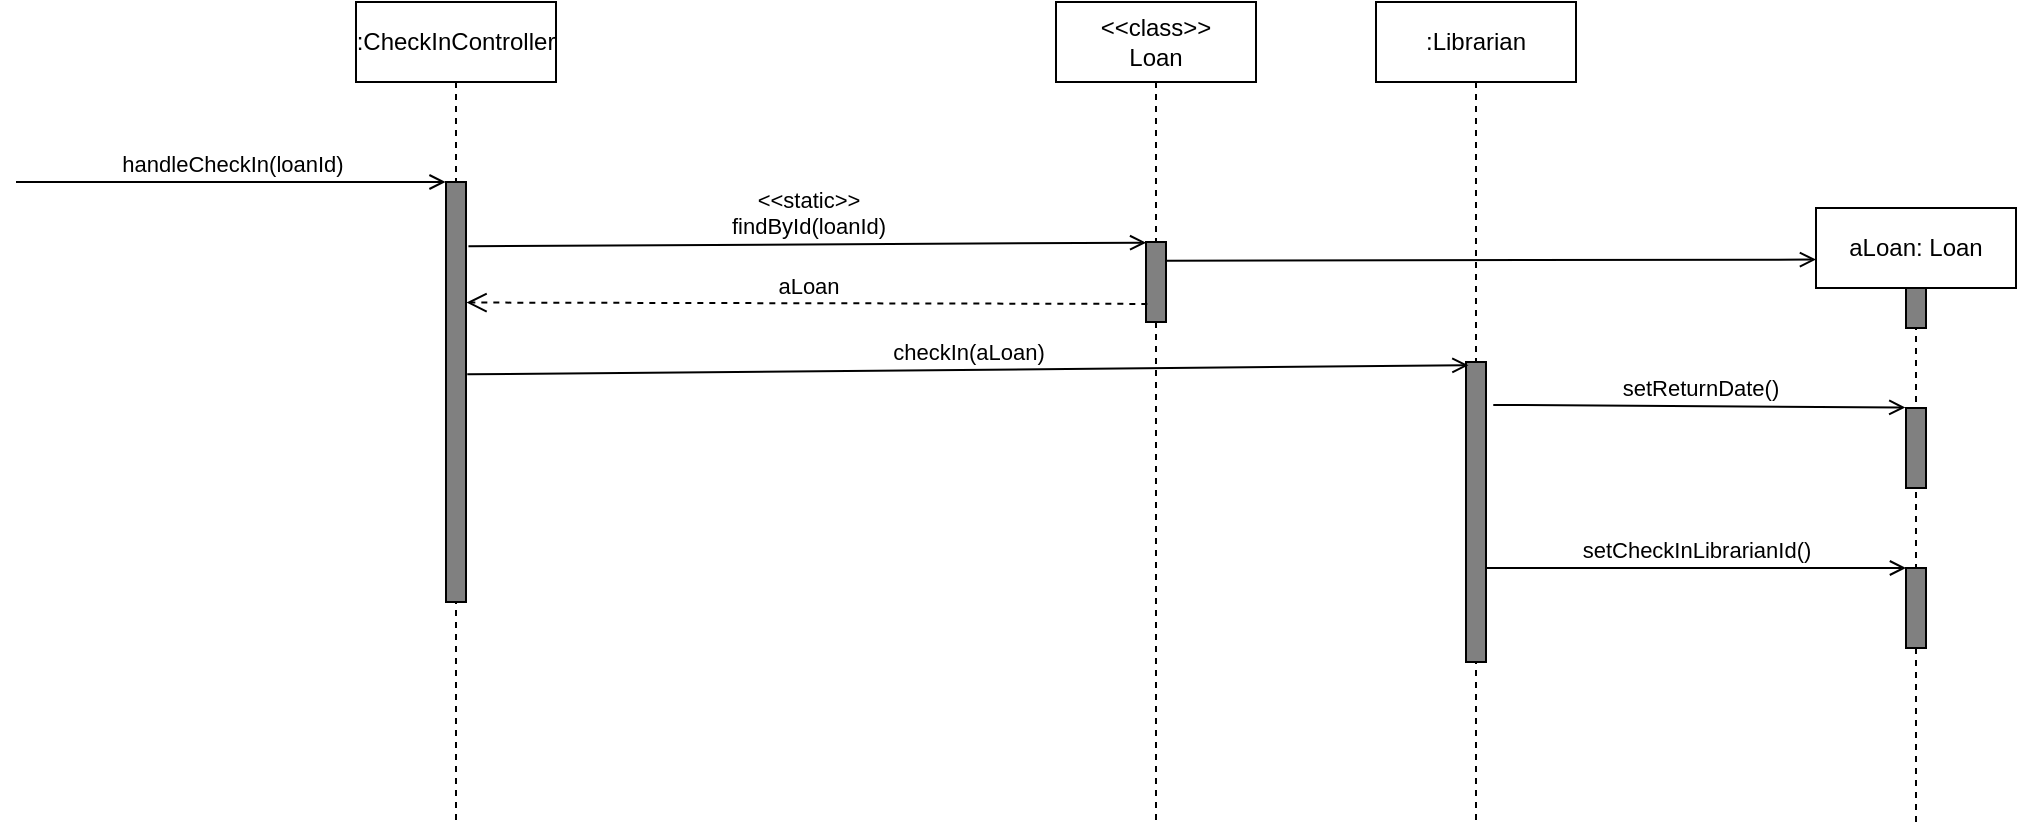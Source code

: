 <mxfile>
    <diagram id="lsu7tZ-5wyPX_rLPxJTI" name="checkin">
        <mxGraphModel dx="1245" dy="573" grid="1" gridSize="10" guides="1" tooltips="1" connect="1" arrows="1" fold="1" page="0" pageScale="1" pageWidth="1169" pageHeight="827" background="#ffffff" math="0" shadow="0">
            <root>
                <mxCell id="0"/>
                <mxCell id="1" parent="0"/>
                <mxCell id="EVbKOUU6559SmoUKZ8n5-3" value="&amp;lt;&amp;lt;class&amp;gt;&amp;gt;&lt;br&gt;Loan" style="shape=umlLifeline;perimeter=lifelinePerimeter;whiteSpace=wrap;html=1;container=1;collapsible=0;recursiveResize=0;outlineConnect=0;fillColor=none;" parent="1" vertex="1">
                    <mxGeometry x="570" y="150" width="100" height="410" as="geometry"/>
                </mxCell>
                <mxCell id="7IWd7xvV8XiRp6V7sCf0-1" value="" style="html=1;points=[];perimeter=orthogonalPerimeter;fillColor=#808080;" parent="EVbKOUU6559SmoUKZ8n5-3" vertex="1">
                    <mxGeometry x="45" y="120" width="10" height="40" as="geometry"/>
                </mxCell>
                <mxCell id="EVbKOUU6559SmoUKZ8n5-5" value=":CheckInController" style="shape=umlLifeline;perimeter=lifelinePerimeter;whiteSpace=wrap;html=1;container=1;collapsible=0;recursiveResize=0;outlineConnect=0;fillColor=none;" parent="1" vertex="1">
                    <mxGeometry x="220" y="150" width="100" height="410" as="geometry"/>
                </mxCell>
                <mxCell id="EVbKOUU6559SmoUKZ8n5-6" value="" style="html=1;points=[];perimeter=orthogonalPerimeter;fillColor=#808080;" parent="EVbKOUU6559SmoUKZ8n5-5" vertex="1">
                    <mxGeometry x="45" y="90" width="10" height="210" as="geometry"/>
                </mxCell>
                <mxCell id="7vXhohfvbYViJ-qTs98m-1" value=":Librarian" style="shape=umlLifeline;perimeter=lifelinePerimeter;whiteSpace=wrap;html=1;container=1;collapsible=0;recursiveResize=0;outlineConnect=0;fillColor=none;" parent="1" vertex="1">
                    <mxGeometry x="730" y="150" width="100" height="410" as="geometry"/>
                </mxCell>
                <mxCell id="7vXhohfvbYViJ-qTs98m-2" value="" style="html=1;points=[];perimeter=orthogonalPerimeter;fillColor=#808080;" parent="7vXhohfvbYViJ-qTs98m-1" vertex="1">
                    <mxGeometry x="45" y="180" width="10" height="150" as="geometry"/>
                </mxCell>
                <mxCell id="7vXhohfvbYViJ-qTs98m-3" value="aLoan: Loan" style="shape=umlLifeline;perimeter=lifelinePerimeter;whiteSpace=wrap;html=1;container=1;collapsible=0;recursiveResize=0;outlineConnect=0;fillColor=none;" parent="1" vertex="1">
                    <mxGeometry x="950" y="253" width="100" height="307" as="geometry"/>
                </mxCell>
                <mxCell id="7vXhohfvbYViJ-qTs98m-4" value="" style="html=1;points=[];perimeter=orthogonalPerimeter;fillColor=#808080;" parent="7vXhohfvbYViJ-qTs98m-3" vertex="1">
                    <mxGeometry x="45" y="40" width="10" height="20" as="geometry"/>
                </mxCell>
                <mxCell id="RpeiVEMbx6OwtMUsFMDf-9" style="edgeStyle=none;html=1;" parent="7vXhohfvbYViJ-qTs98m-3" source="RpeiVEMbx6OwtMUsFMDf-4" target="7vXhohfvbYViJ-qTs98m-3" edge="1">
                    <mxGeometry relative="1" as="geometry"/>
                </mxCell>
                <mxCell id="RpeiVEMbx6OwtMUsFMDf-4" value="" style="html=1;points=[];perimeter=orthogonalPerimeter;fillColor=#808080;" parent="7vXhohfvbYViJ-qTs98m-3" vertex="1">
                    <mxGeometry x="45" y="100" width="10" height="40" as="geometry"/>
                </mxCell>
                <mxCell id="RpeiVEMbx6OwtMUsFMDf-5" value="" style="html=1;points=[];perimeter=orthogonalPerimeter;fillColor=#808080;" parent="7vXhohfvbYViJ-qTs98m-3" vertex="1">
                    <mxGeometry x="45" y="180" width="10" height="40" as="geometry"/>
                </mxCell>
                <mxCell id="5jDFTxrKPCFwXKo18iMx-1" value="handleCheckIn(loanId)" style="html=1;verticalAlign=bottom;labelBackgroundColor=none;endArrow=open;endFill=0;entryX=-0.019;entryY=0;entryDx=0;entryDy=0;entryPerimeter=0;" parent="1" target="EVbKOUU6559SmoUKZ8n5-6" edge="1">
                    <mxGeometry width="160" relative="1" as="geometry">
                        <mxPoint x="50" y="240" as="sourcePoint"/>
                        <mxPoint x="260" y="240" as="targetPoint"/>
                    </mxGeometry>
                </mxCell>
                <mxCell id="5jDFTxrKPCFwXKo18iMx-2" value="&amp;lt;&amp;lt;static&amp;gt;&amp;gt;&lt;br&gt;findById(loanId)" style="html=1;verticalAlign=bottom;labelBackgroundColor=none;endArrow=open;endFill=0;exitX=1.123;exitY=0.153;exitDx=0;exitDy=0;exitPerimeter=0;entryX=0.008;entryY=0.008;entryDx=0;entryDy=0;entryPerimeter=0;" parent="1" source="EVbKOUU6559SmoUKZ8n5-6" target="7IWd7xvV8XiRp6V7sCf0-1" edge="1">
                    <mxGeometry x="0.0" width="160" relative="1" as="geometry">
                        <mxPoint x="505" y="260" as="sourcePoint"/>
                        <mxPoint x="610" y="270" as="targetPoint"/>
                        <mxPoint as="offset"/>
                    </mxGeometry>
                </mxCell>
                <mxCell id="RpeiVEMbx6OwtMUsFMDf-1" value="aLoan" style="endArrow=open;startArrow=none;endFill=0;startFill=0;endSize=8;html=1;verticalAlign=bottom;dashed=1;labelBackgroundColor=none;exitX=0.067;exitY=0.774;exitDx=0;exitDy=0;exitPerimeter=0;entryX=1.026;entryY=0.287;entryDx=0;entryDy=0;entryPerimeter=0;" parent="1" source="7IWd7xvV8XiRp6V7sCf0-1" target="EVbKOUU6559SmoUKZ8n5-6" edge="1">
                    <mxGeometry x="0.0" width="160" relative="1" as="geometry">
                        <mxPoint x="601.01" y="338.98" as="sourcePoint"/>
                        <mxPoint x="290" y="300" as="targetPoint"/>
                        <mxPoint as="offset"/>
                    </mxGeometry>
                </mxCell>
                <mxCell id="RpeiVEMbx6OwtMUsFMDf-3" value="checkIn(aLoan)" style="html=1;verticalAlign=bottom;labelBackgroundColor=none;endArrow=open;endFill=0;exitX=1.064;exitY=0.458;exitDx=0;exitDy=0;exitPerimeter=0;entryX=0.122;entryY=0.011;entryDx=0;entryDy=0;entryPerimeter=0;" parent="1" source="EVbKOUU6559SmoUKZ8n5-6" target="7vXhohfvbYViJ-qTs98m-2" edge="1">
                    <mxGeometry x="0.0" width="160" relative="1" as="geometry">
                        <mxPoint x="310.0" y="344.66" as="sourcePoint"/>
                        <mxPoint x="651.69" y="344.66" as="targetPoint"/>
                        <mxPoint as="offset"/>
                    </mxGeometry>
                </mxCell>
                <mxCell id="RpeiVEMbx6OwtMUsFMDf-6" value="setReturnDate()" style="html=1;verticalAlign=bottom;labelBackgroundColor=none;endArrow=open;endFill=0;exitX=1.364;exitY=0.303;exitDx=0;exitDy=0;exitPerimeter=0;entryX=-0.034;entryY=-0.006;entryDx=0;entryDy=0;entryPerimeter=0;" parent="1" edge="1" target="RpeiVEMbx6OwtMUsFMDf-4">
                    <mxGeometry x="0.0" width="160" relative="1" as="geometry">
                        <mxPoint x="788.64" y="351.45" as="sourcePoint"/>
                        <mxPoint x="995.0" y="351.45" as="targetPoint"/>
                        <mxPoint as="offset"/>
                    </mxGeometry>
                </mxCell>
                <mxCell id="RpeiVEMbx6OwtMUsFMDf-8" value="setCheckInLibrarianId()" style="html=1;verticalAlign=bottom;labelBackgroundColor=none;endArrow=open;endFill=0;" parent="1" source="7vXhohfvbYViJ-qTs98m-2" target="RpeiVEMbx6OwtMUsFMDf-5" edge="1">
                    <mxGeometry x="0.0" width="160" relative="1" as="geometry">
                        <mxPoint x="795.0" y="375.0" as="sourcePoint"/>
                        <mxPoint x="1009.5" y="375.0" as="targetPoint"/>
                        <mxPoint as="offset"/>
                    </mxGeometry>
                </mxCell>
                <mxCell id="7IWd7xvV8XiRp6V7sCf0-4" value="" style="html=1;verticalAlign=bottom;labelBackgroundColor=none;endArrow=open;endFill=0;entryX=0;entryY=0.084;entryDx=0;entryDy=0;entryPerimeter=0;exitX=1.035;exitY=0.234;exitDx=0;exitDy=0;exitPerimeter=0;" parent="1" target="7vXhohfvbYViJ-qTs98m-3" edge="1" source="7IWd7xvV8XiRp6V7sCf0-1">
                    <mxGeometry x="0.0" width="160" relative="1" as="geometry">
                        <mxPoint x="627" y="279" as="sourcePoint"/>
                        <mxPoint x="907" y="279" as="targetPoint"/>
                        <mxPoint as="offset"/>
                    </mxGeometry>
                </mxCell>
            </root>
        </mxGraphModel>
    </diagram>
    <diagram id="N1B3kwWEVHR4gYJH-Rly" name="create-vendor">
        <mxGraphModel dx="1245" dy="573" grid="1" gridSize="10" guides="1" tooltips="1" connect="1" arrows="1" fold="1" page="0" pageScale="1" pageWidth="1169" pageHeight="827" background="#ffffff" math="0" shadow="0">
            <root>
                <mxCell id="0"/>
                <mxCell id="1" parent="0"/>
                <mxCell id="OqdK08sEV30AsIpZdQsm-2" value=":VendorController" style="shape=umlLifeline;perimeter=lifelinePerimeter;whiteSpace=wrap;html=1;container=1;collapsible=0;recursiveResize=0;outlineConnect=0;" parent="1" vertex="1">
                    <mxGeometry x="350" y="100" width="100" height="700" as="geometry"/>
                </mxCell>
                <mxCell id="OqdK08sEV30AsIpZdQsm-3" value="" style="html=1;points=[];perimeter=orthogonalPerimeter;fillColor=#808080;" parent="OqdK08sEV30AsIpZdQsm-2" vertex="1">
                    <mxGeometry x="45" y="90" width="10" height="570" as="geometry"/>
                </mxCell>
                <mxCell id="GStYAvvnpQxeLRDFX3Wr-1" value="createVendor()" style="html=1;verticalAlign=bottom;labelBackgroundColor=none;endArrow=open;endFill=0;entryX=0.527;entryY=0;entryDx=0;entryDy=0;entryPerimeter=0;" parent="OqdK08sEV30AsIpZdQsm-2" edge="1">
                    <mxGeometry width="160" relative="1" as="geometry">
                        <mxPoint x="-175.27" y="90" as="sourcePoint"/>
                        <mxPoint x="45" y="90" as="targetPoint"/>
                    </mxGeometry>
                </mxCell>
                <mxCell id="OqdK08sEV30AsIpZdQsm-6" value=":VendorForm" style="shape=umlLifeline;perimeter=lifelinePerimeter;whiteSpace=wrap;html=1;container=1;collapsible=0;recursiveResize=0;outlineConnect=0;" parent="1" vertex="1">
                    <mxGeometry x="680" y="100" width="100" height="700" as="geometry"/>
                </mxCell>
                <mxCell id="OqdK08sEV30AsIpZdQsm-7" value="" style="html=1;points=[];perimeter=orthogonalPerimeter;fillColor=#808080;" parent="OqdK08sEV30AsIpZdQsm-6" vertex="1">
                    <mxGeometry x="45" y="100" width="10" height="40" as="geometry"/>
                </mxCell>
                <mxCell id="O9oHeqppPchUJ7tnU1ej-2" value="" style="html=1;points=[];perimeter=orthogonalPerimeter;fillColor=#808080;" parent="OqdK08sEV30AsIpZdQsm-6" vertex="1">
                    <mxGeometry x="45" y="180" width="10" height="40" as="geometry"/>
                </mxCell>
                <mxCell id="O9oHeqppPchUJ7tnU1ej-3" value="" style="html=1;points=[];perimeter=orthogonalPerimeter;fillColor=#808080;" parent="OqdK08sEV30AsIpZdQsm-6" vertex="1">
                    <mxGeometry x="45" y="620" width="10" height="40" as="geometry"/>
                </mxCell>
                <mxCell id="O9oHeqppPchUJ7tnU1ej-4" value="" style="html=1;points=[];perimeter=orthogonalPerimeter;fillColor=#808080;" parent="OqdK08sEV30AsIpZdQsm-6" vertex="1">
                    <mxGeometry x="45" y="260.51" width="10" height="40" as="geometry"/>
                </mxCell>
                <mxCell id="O9oHeqppPchUJ7tnU1ej-5" value="getContactPerson()" style="html=1;verticalAlign=bottom;labelBackgroundColor=none;endArrow=open;endFill=0;exitX=1.036;exitY=0.157;exitDx=0;exitDy=0;exitPerimeter=0;entryX=0.068;entryY=0.004;entryDx=0;entryDy=0;entryPerimeter=0;" parent="OqdK08sEV30AsIpZdQsm-6" target="O9oHeqppPchUJ7tnU1ej-4" edge="1">
                    <mxGeometry x="-0.001" width="160" relative="1" as="geometry">
                        <mxPoint x="-274.64" y="260" as="sourcePoint"/>
                        <mxPoint x="-30" y="259.51" as="targetPoint"/>
                        <mxPoint as="offset"/>
                    </mxGeometry>
                </mxCell>
                <mxCell id="OqdK08sEV30AsIpZdQsm-8" value="&amp;lt;&amp;lt;class&amp;gt;&amp;gt;&lt;br&gt;Vendor" style="shape=umlLifeline;perimeter=lifelinePerimeter;whiteSpace=wrap;html=1;container=1;collapsible=0;recursiveResize=0;outlineConnect=0;" parent="1" vertex="1">
                    <mxGeometry x="805" y="100" width="100" height="700" as="geometry"/>
                </mxCell>
                <mxCell id="OqdK08sEV30AsIpZdQsm-9" value="" style="html=1;points=[];perimeter=orthogonalPerimeter;fillColor=#808080;" parent="OqdK08sEV30AsIpZdQsm-8" vertex="1">
                    <mxGeometry x="45" y="480" width="10" height="40" as="geometry"/>
                </mxCell>
                <mxCell id="GStYAvvnpQxeLRDFX3Wr-2" value="getEmail()" style="html=1;verticalAlign=bottom;labelBackgroundColor=none;endArrow=open;endFill=0;entryX=0.027;entryY=0.034;entryDx=0;entryDy=0;entryPerimeter=0;exitX=1.028;exitY=0.021;exitDx=0;exitDy=0;exitPerimeter=0;" parent="1" source="OqdK08sEV30AsIpZdQsm-3" target="OqdK08sEV30AsIpZdQsm-7" edge="1">
                    <mxGeometry width="160" relative="1" as="geometry">
                        <mxPoint x="410" y="201" as="sourcePoint"/>
                        <mxPoint x="630.27" y="210" as="targetPoint"/>
                    </mxGeometry>
                </mxCell>
                <mxCell id="GStYAvvnpQxeLRDFX3Wr-3" value="getVendorName()" style="html=1;verticalAlign=bottom;labelBackgroundColor=none;endArrow=open;endFill=0;exitX=1.036;exitY=0.157;exitDx=0;exitDy=0;exitPerimeter=0;entryX=0.068;entryY=0.004;entryDx=0;entryDy=0;entryPerimeter=0;" parent="1" source="OqdK08sEV30AsIpZdQsm-3" target="O9oHeqppPchUJ7tnU1ej-2" edge="1">
                    <mxGeometry width="160" relative="1" as="geometry">
                        <mxPoint x="410" y="280" as="sourcePoint"/>
                        <mxPoint x="650" y="279" as="targetPoint"/>
                    </mxGeometry>
                </mxCell>
                <mxCell id="UR0-RT7Mdm2EMhcAfBlw-1" value="vendorEmail" style="endArrow=open;startArrow=none;endFill=0;startFill=0;endSize=8;html=1;verticalAlign=bottom;dashed=1;labelBackgroundColor=none;exitX=-0.132;exitY=0.974;exitDx=0;exitDy=0;exitPerimeter=0;entryX=1.036;entryY=0.088;entryDx=0;entryDy=0;entryPerimeter=0;" parent="1" source="OqdK08sEV30AsIpZdQsm-7" target="OqdK08sEV30AsIpZdQsm-3" edge="1">
                    <mxGeometry x="0.0" width="160" relative="1" as="geometry">
                        <mxPoint x="700" y="240" as="sourcePoint"/>
                        <mxPoint x="410" y="240.0" as="targetPoint"/>
                        <mxPoint as="offset"/>
                    </mxGeometry>
                </mxCell>
                <mxCell id="UR0-RT7Mdm2EMhcAfBlw-2" value="vendorName" style="endArrow=open;startArrow=none;endFill=0;startFill=0;endSize=8;html=1;verticalAlign=bottom;dashed=1;labelBackgroundColor=none;exitX=0.148;exitY=1.024;exitDx=0;exitDy=0;exitPerimeter=0;entryX=1.084;entryY=0.227;entryDx=0;entryDy=0;entryPerimeter=0;" parent="1" source="O9oHeqppPchUJ7tnU1ej-2" edge="1" target="OqdK08sEV30AsIpZdQsm-3">
                    <mxGeometry x="0.0" width="160" relative="1" as="geometry">
                        <mxPoint x="630.0" y="320" as="sourcePoint"/>
                        <mxPoint x="410" y="320" as="targetPoint"/>
                        <mxPoint as="offset"/>
                    </mxGeometry>
                </mxCell>
                <mxCell id="UR0-RT7Mdm2EMhcAfBlw-3" value="newVendor: Vendor" style="shape=umlLifeline;perimeter=lifelinePerimeter;whiteSpace=wrap;html=1;container=1;collapsible=0;recursiveResize=0;outlineConnect=0;" parent="1" vertex="1">
                    <mxGeometry x="600" y="430" width="100" height="370" as="geometry"/>
                </mxCell>
                <mxCell id="UR0-RT7Mdm2EMhcAfBlw-4" value="" style="html=1;points=[];perimeter=orthogonalPerimeter;fillColor=#808080;" parent="UR0-RT7Mdm2EMhcAfBlw-3" vertex="1">
                    <mxGeometry x="45" y="40" width="10" height="70" as="geometry"/>
                </mxCell>
                <mxCell id="UR0-RT7Mdm2EMhcAfBlw-5" value="Vendor (vendorEmail,&lt;br&gt;&amp;nbsp;vendorName, contactPerson)" style="html=1;verticalAlign=bottom;labelBackgroundColor=none;endArrow=open;endFill=0;exitX=1.105;exitY=0.466;exitDx=0;exitDy=0;exitPerimeter=0;entryX=-0.008;entryY=0.07;entryDx=0;entryDy=0;entryPerimeter=0;" parent="1" source="OqdK08sEV30AsIpZdQsm-3" target="UR0-RT7Mdm2EMhcAfBlw-3" edge="1">
                    <mxGeometry x="0.003" width="160" relative="1" as="geometry">
                        <mxPoint x="410" y="390" as="sourcePoint"/>
                        <mxPoint x="590" y="456" as="targetPoint"/>
                        <mxPoint as="offset"/>
                    </mxGeometry>
                </mxCell>
                <mxCell id="UR0-RT7Mdm2EMhcAfBlw-7" value="&lt;span style=&quot;font-size: 12px;&quot;&gt;newVendor&lt;/span&gt;" style="endArrow=open;startArrow=none;endFill=0;startFill=0;endSize=8;html=1;verticalAlign=bottom;dashed=1;labelBackgroundColor=none;exitX=-0.155;exitY=0.97;exitDx=0;exitDy=0;exitPerimeter=0;entryX=1.133;entryY=0.608;entryDx=0;entryDy=0;entryPerimeter=0;" parent="1" source="UR0-RT7Mdm2EMhcAfBlw-4" target="OqdK08sEV30AsIpZdQsm-3" edge="1">
                    <mxGeometry x="0.003" width="160" relative="1" as="geometry">
                        <mxPoint x="630.0" y="480" as="sourcePoint"/>
                        <mxPoint x="410" y="480" as="targetPoint"/>
                        <mxPoint as="offset"/>
                    </mxGeometry>
                </mxCell>
                <mxCell id="UR0-RT7Mdm2EMhcAfBlw-8" value="&amp;lt;&amp;lt;static&amp;gt;&amp;gt;&lt;br&gt;save(newVendor)" style="html=1;verticalAlign=bottom;labelBackgroundColor=none;endArrow=open;endFill=0;entryX=-0.061;entryY=0.016;entryDx=0;entryDy=0;entryPerimeter=0;exitX=1.039;exitY=0.689;exitDx=0;exitDy=0;exitPerimeter=0;" parent="1" source="OqdK08sEV30AsIpZdQsm-3" target="OqdK08sEV30AsIpZdQsm-9" edge="1">
                    <mxGeometry x="0.003" width="160" relative="1" as="geometry">
                        <mxPoint x="450" y="560.0" as="sourcePoint"/>
                        <mxPoint x="560.0" y="560.0" as="targetPoint"/>
                        <mxPoint as="offset"/>
                    </mxGeometry>
                </mxCell>
                <mxCell id="O9oHeqppPchUJ7tnU1ej-1" value="clearForm()" style="html=1;verticalAlign=bottom;labelBackgroundColor=none;endArrow=open;endFill=0;entryX=-0.088;entryY=0.02;entryDx=0;entryDy=0;entryPerimeter=0;exitX=1.133;exitY=0.929;exitDx=0;exitDy=0;exitPerimeter=0;" parent="1" source="OqdK08sEV30AsIpZdQsm-3" target="O9oHeqppPchUJ7tnU1ej-3" edge="1">
                    <mxGeometry width="160" relative="1" as="geometry">
                        <mxPoint x="439.73" y="720" as="sourcePoint"/>
                        <mxPoint x="660" y="720" as="targetPoint"/>
                    </mxGeometry>
                </mxCell>
                <mxCell id="O9oHeqppPchUJ7tnU1ej-6" value="contactPerson" style="endArrow=open;startArrow=none;endFill=0;startFill=0;endSize=8;html=1;verticalAlign=bottom;dashed=1;labelBackgroundColor=none;exitX=0.148;exitY=1.024;exitDx=0;exitDy=0;exitPerimeter=0;entryX=1.084;entryY=0.37;entryDx=0;entryDy=0;entryPerimeter=0;" parent="1" source="O9oHeqppPchUJ7tnU1ej-4" edge="1" target="OqdK08sEV30AsIpZdQsm-3">
                    <mxGeometry x="0.0" width="160" relative="1" as="geometry">
                        <mxPoint x="630.0" y="400.51" as="sourcePoint"/>
                        <mxPoint x="410" y="400.51" as="targetPoint"/>
                        <mxPoint as="offset"/>
                    </mxGeometry>
                </mxCell>
            </root>
        </mxGraphModel>
    </diagram>
    <diagram id="MPEoFik_bNeqSjJtSBp8" name="pay-fine">
        <mxGraphModel dx="854" dy="393" grid="1" gridSize="10" guides="1" tooltips="1" connect="1" arrows="1" fold="1" page="0" pageScale="1" pageWidth="1169" pageHeight="827" background="#ffffff" math="0" shadow="0">
            <root>
                <mxCell id="0"/>
                <mxCell id="1" parent="0"/>
                <mxCell id="46" value="alt" style="shape=umlFrame;tabWidth=110;tabHeight=30;tabPosition=left;html=1;boundedLbl=1;labelInHeader=1;width=80;height=30;fillColor=none;" parent="1" vertex="1">
                    <mxGeometry x="280" y="420" width="570" height="250" as="geometry"/>
                </mxCell>
                <mxCell id="47" value="[fineAmount &gt; 0]" style="text;fillColor=none;" parent="46" vertex="1">
                    <mxGeometry width="100" height="20" relative="1" as="geometry">
                        <mxPoint y="40" as="offset"/>
                    </mxGeometry>
                </mxCell>
                <mxCell id="48" value="[else]" style="line;strokeWidth=1;dashed=1;labelPosition=center;verticalLabelPosition=bottom;align=left;verticalAlign=top;spacingLeft=20;spacingTop=15;fillColor=none;" parent="46" vertex="1">
                    <mxGeometry y="125" width="570" height="10" as="geometry"/>
                </mxCell>
                <mxCell id="21" value="aLoan: Loan" style="shape=umlLifeline;perimeter=lifelinePerimeter;whiteSpace=wrap;html=1;container=1;collapsible=0;recursiveResize=0;outlineConnect=0;fillColor=none;" parent="1" vertex="1">
                    <mxGeometry x="560" y="120" width="100" height="570" as="geometry"/>
                </mxCell>
                <mxCell id="22" value="" style="html=1;points=[];perimeter=orthogonalPerimeter;fillColor=#808080;" parent="21" vertex="1">
                    <mxGeometry x="45" y="110" width="10" height="30" as="geometry"/>
                </mxCell>
                <mxCell id="31" value="" style="html=1;points=[];perimeter=orthogonalPerimeter;fillColor=#808080;" parent="21" vertex="1">
                    <mxGeometry x="45" y="190.12" width="10" height="30" as="geometry"/>
                </mxCell>
                <mxCell id="33" value="loanId" style="endArrow=open;startArrow=none;endFill=0;startFill=0;endSize=8;html=1;verticalAlign=bottom;dashed=1;labelBackgroundColor=none;exitX=0.001;exitY=0.862;exitDx=0;exitDy=0;exitPerimeter=0;" parent="21" target="24" edge="1">
                    <mxGeometry width="160" relative="1" as="geometry">
                        <mxPoint x="41.01" y="218.98" as="sourcePoint"/>
                        <mxPoint x="-154" y="219.12" as="targetPoint"/>
                    </mxGeometry>
                </mxCell>
                <mxCell id="34" value="" style="html=1;points=[];perimeter=orthogonalPerimeter;fillColor=#808080;" parent="21" vertex="1">
                    <mxGeometry x="45" y="260.12" width="10" height="30" as="geometry"/>
                </mxCell>
                <mxCell id="36" value="amountDue" style="endArrow=open;startArrow=none;endFill=0;startFill=0;endSize=8;html=1;verticalAlign=bottom;dashed=1;labelBackgroundColor=none;exitX=0.001;exitY=0.862;exitDx=0;exitDy=0;exitPerimeter=0;" parent="21" target="24" edge="1">
                    <mxGeometry width="160" relative="1" as="geometry">
                        <mxPoint x="41.01" y="288.98" as="sourcePoint"/>
                        <mxPoint x="-154" y="289.12" as="targetPoint"/>
                    </mxGeometry>
                </mxCell>
                <mxCell id="41" value="Fine(fineAmount, loanId, amountDue)&amp;nbsp;" style="html=1;verticalAlign=bottom;labelBackgroundColor=none;endArrow=open;endFill=0;entryX=0.481;entryY=-0.004;entryDx=0;entryDy=0;entryPerimeter=0;exitX=0.94;exitY=0.541;exitDx=0;exitDy=0;exitPerimeter=0;" parent="21" edge="1">
                    <mxGeometry width="160" relative="1" as="geometry">
                        <mxPoint x="-120.6" y="331.68" as="sourcePoint"/>
                        <mxPoint x="100.0" y="332.0" as="targetPoint"/>
                        <Array as="points">
                            <mxPoint x="70" y="332"/>
                        </Array>
                    </mxGeometry>
                </mxCell>
                <mxCell id="45" value="amountDue" style="endArrow=open;startArrow=none;endFill=0;startFill=0;endSize=8;html=1;verticalAlign=bottom;dashed=1;labelBackgroundColor=none;exitX=0.001;exitY=0.862;exitDx=0;exitDy=0;exitPerimeter=0;entryX=1.047;entryY=0.662;entryDx=0;entryDy=0;entryPerimeter=0;" parent="21" target="24" edge="1">
                    <mxGeometry width="160" relative="1" as="geometry">
                        <mxPoint x="148" y="410.0" as="sourcePoint"/>
                        <mxPoint x="-48.01" y="410.0" as="targetPoint"/>
                    </mxGeometry>
                </mxCell>
                <mxCell id="23" value=":Patron" style="shape=umlLifeline;perimeter=lifelinePerimeter;whiteSpace=wrap;html=1;container=1;collapsible=0;recursiveResize=0;outlineConnect=0;fillColor=none;" parent="1" vertex="1">
                    <mxGeometry x="350" y="120" width="170" height="570" as="geometry"/>
                </mxCell>
                <mxCell id="24" value="" style="html=1;points=[];perimeter=orthogonalPerimeter;fillColor=#808080;" parent="23" vertex="1">
                    <mxGeometry x="80" y="90" width="10" height="480" as="geometry"/>
                </mxCell>
                <mxCell id="27" value="payFine(aLoan)" style="html=1;verticalAlign=bottom;labelBackgroundColor=none;endArrow=open;endFill=0;entryX=-0.187;entryY=0.005;entryDx=0;entryDy=0;entryPerimeter=0;" parent="1" target="24" edge="1">
                    <mxGeometry width="160" relative="1" as="geometry">
                        <mxPoint x="280" y="212" as="sourcePoint"/>
                        <mxPoint x="380" y="210" as="targetPoint"/>
                    </mxGeometry>
                </mxCell>
                <mxCell id="28" value="getFinesPaid()" style="html=1;verticalAlign=bottom;labelBackgroundColor=none;endArrow=open;endFill=0;entryX=0;entryY=-0.006;entryDx=0;entryDy=0;entryPerimeter=0;" parent="1" target="22" edge="1">
                    <mxGeometry width="160" relative="1" as="geometry">
                        <mxPoint x="440" y="230" as="sourcePoint"/>
                        <mxPoint x="600" y="230" as="targetPoint"/>
                    </mxGeometry>
                </mxCell>
                <mxCell id="29" value="fineAmount" style="endArrow=open;startArrow=none;endFill=0;startFill=0;endSize=8;html=1;verticalAlign=bottom;dashed=1;labelBackgroundColor=none;exitX=0.001;exitY=0.862;exitDx=0;exitDy=0;exitPerimeter=0;" parent="1" target="24" edge="1">
                    <mxGeometry width="160" relative="1" as="geometry">
                        <mxPoint x="601.01" y="258.86" as="sourcePoint"/>
                        <mxPoint x="406" y="259" as="targetPoint"/>
                    </mxGeometry>
                </mxCell>
                <mxCell id="37" value=":Fine" style="shape=umlLifeline;perimeter=lifelinePerimeter;whiteSpace=wrap;html=1;container=1;collapsible=0;recursiveResize=0;outlineConnect=0;fillColor=none;" parent="1" vertex="1">
                    <mxGeometry x="660" y="430" width="100" height="260" as="geometry"/>
                </mxCell>
                <mxCell id="38" value="" style="html=1;points=[];perimeter=orthogonalPerimeter;fillColor=#808080;" parent="37" vertex="1">
                    <mxGeometry x="45" y="40.12" width="10" height="59.88" as="geometry"/>
                </mxCell>
                <mxCell id="32" value="getLoanId()" style="html=1;verticalAlign=bottom;labelBackgroundColor=none;endArrow=open;endFill=0;entryX=0;entryY=0;entryDx=0;entryDy=0;entryPerimeter=0;" parent="1" source="24" target="31" edge="1">
                    <mxGeometry width="160" relative="1" as="geometry">
                        <mxPoint x="404.1" y="310.64" as="sourcePoint"/>
                        <mxPoint x="600" y="310" as="targetPoint"/>
                    </mxGeometry>
                </mxCell>
                <mxCell id="35" value="getAmountDue()" style="html=1;verticalAlign=bottom;labelBackgroundColor=none;endArrow=open;endFill=0;entryX=0.023;entryY=-0.003;entryDx=0;entryDy=0;entryPerimeter=0;" parent="1" source="24" target="34" edge="1">
                    <mxGeometry width="160" relative="1" as="geometry">
                        <mxPoint x="404.1" y="380.64" as="sourcePoint"/>
                        <mxPoint x="600" y="380" as="targetPoint"/>
                    </mxGeometry>
                </mxCell>
            </root>
        </mxGraphModel>
    </diagram>
</mxfile>
